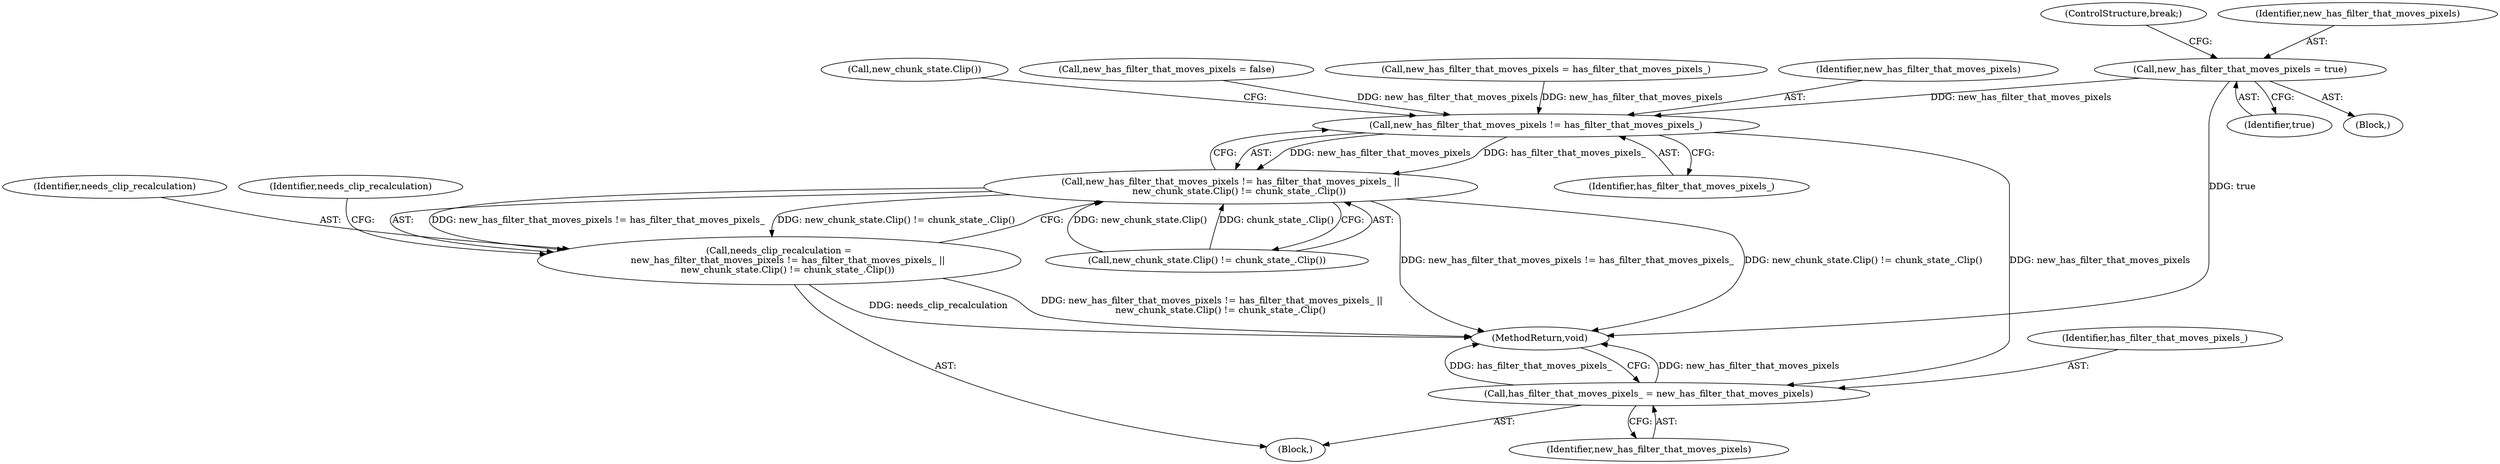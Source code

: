 digraph "0_Chrome_f911e11e7f6b5c0d6f5ee694a9871de6619889f7_17@API" {
"1000185" [label="(Call,new_has_filter_that_moves_pixels = true)"];
"1000193" [label="(Call,new_has_filter_that_moves_pixels != has_filter_that_moves_pixels_)"];
"1000192" [label="(Call,new_has_filter_that_moves_pixels != has_filter_that_moves_pixels_ ||\n      new_chunk_state.Clip() != chunk_state_.Clip())"];
"1000190" [label="(Call,needs_clip_recalculation =\n      new_has_filter_that_moves_pixels != has_filter_that_moves_pixels_ ||\n      new_chunk_state.Clip() != chunk_state_.Clip())"];
"1000219" [label="(Call,has_filter_that_moves_pixels_ = new_has_filter_that_moves_pixels)"];
"1000102" [label="(Block,)"];
"1000190" [label="(Call,needs_clip_recalculation =\n      new_has_filter_that_moves_pixels != has_filter_that_moves_pixels_ ||\n      new_chunk_state.Clip() != chunk_state_.Clip())"];
"1000187" [label="(Identifier,true)"];
"1000192" [label="(Call,new_has_filter_that_moves_pixels != has_filter_that_moves_pixels_ ||\n      new_chunk_state.Clip() != chunk_state_.Clip())"];
"1000188" [label="(ControlStructure,break;)"];
"1000220" [label="(Identifier,has_filter_that_moves_pixels_)"];
"1000197" [label="(Call,new_chunk_state.Clip())"];
"1000196" [label="(Call,new_chunk_state.Clip() != chunk_state_.Clip())"];
"1000186" [label="(Identifier,new_has_filter_that_moves_pixels)"];
"1000185" [label="(Call,new_has_filter_that_moves_pixels = true)"];
"1000222" [label="(MethodReturn,void)"];
"1000165" [label="(Call,new_has_filter_that_moves_pixels = false)"];
"1000221" [label="(Identifier,new_has_filter_that_moves_pixels)"];
"1000191" [label="(Identifier,needs_clip_recalculation)"];
"1000219" [label="(Call,has_filter_that_moves_pixels_ = new_has_filter_that_moves_pixels)"];
"1000200" [label="(Identifier,needs_clip_recalculation)"];
"1000157" [label="(Call,new_has_filter_that_moves_pixels = has_filter_that_moves_pixels_)"];
"1000195" [label="(Identifier,has_filter_that_moves_pixels_)"];
"1000194" [label="(Identifier,new_has_filter_that_moves_pixels)"];
"1000193" [label="(Call,new_has_filter_that_moves_pixels != has_filter_that_moves_pixels_)"];
"1000184" [label="(Block,)"];
"1000185" -> "1000184"  [label="AST: "];
"1000185" -> "1000187"  [label="CFG: "];
"1000186" -> "1000185"  [label="AST: "];
"1000187" -> "1000185"  [label="AST: "];
"1000188" -> "1000185"  [label="CFG: "];
"1000185" -> "1000222"  [label="DDG: true"];
"1000185" -> "1000193"  [label="DDG: new_has_filter_that_moves_pixels"];
"1000193" -> "1000192"  [label="AST: "];
"1000193" -> "1000195"  [label="CFG: "];
"1000194" -> "1000193"  [label="AST: "];
"1000195" -> "1000193"  [label="AST: "];
"1000197" -> "1000193"  [label="CFG: "];
"1000192" -> "1000193"  [label="CFG: "];
"1000193" -> "1000192"  [label="DDG: new_has_filter_that_moves_pixels"];
"1000193" -> "1000192"  [label="DDG: has_filter_that_moves_pixels_"];
"1000165" -> "1000193"  [label="DDG: new_has_filter_that_moves_pixels"];
"1000157" -> "1000193"  [label="DDG: new_has_filter_that_moves_pixels"];
"1000193" -> "1000219"  [label="DDG: new_has_filter_that_moves_pixels"];
"1000192" -> "1000190"  [label="AST: "];
"1000192" -> "1000196"  [label="CFG: "];
"1000196" -> "1000192"  [label="AST: "];
"1000190" -> "1000192"  [label="CFG: "];
"1000192" -> "1000222"  [label="DDG: new_has_filter_that_moves_pixels != has_filter_that_moves_pixels_"];
"1000192" -> "1000222"  [label="DDG: new_chunk_state.Clip() != chunk_state_.Clip()"];
"1000192" -> "1000190"  [label="DDG: new_has_filter_that_moves_pixels != has_filter_that_moves_pixels_"];
"1000192" -> "1000190"  [label="DDG: new_chunk_state.Clip() != chunk_state_.Clip()"];
"1000196" -> "1000192"  [label="DDG: new_chunk_state.Clip()"];
"1000196" -> "1000192"  [label="DDG: chunk_state_.Clip()"];
"1000190" -> "1000102"  [label="AST: "];
"1000191" -> "1000190"  [label="AST: "];
"1000200" -> "1000190"  [label="CFG: "];
"1000190" -> "1000222"  [label="DDG: needs_clip_recalculation"];
"1000190" -> "1000222"  [label="DDG: new_has_filter_that_moves_pixels != has_filter_that_moves_pixels_ ||\n      new_chunk_state.Clip() != chunk_state_.Clip()"];
"1000219" -> "1000102"  [label="AST: "];
"1000219" -> "1000221"  [label="CFG: "];
"1000220" -> "1000219"  [label="AST: "];
"1000221" -> "1000219"  [label="AST: "];
"1000222" -> "1000219"  [label="CFG: "];
"1000219" -> "1000222"  [label="DDG: new_has_filter_that_moves_pixels"];
"1000219" -> "1000222"  [label="DDG: has_filter_that_moves_pixels_"];
}

